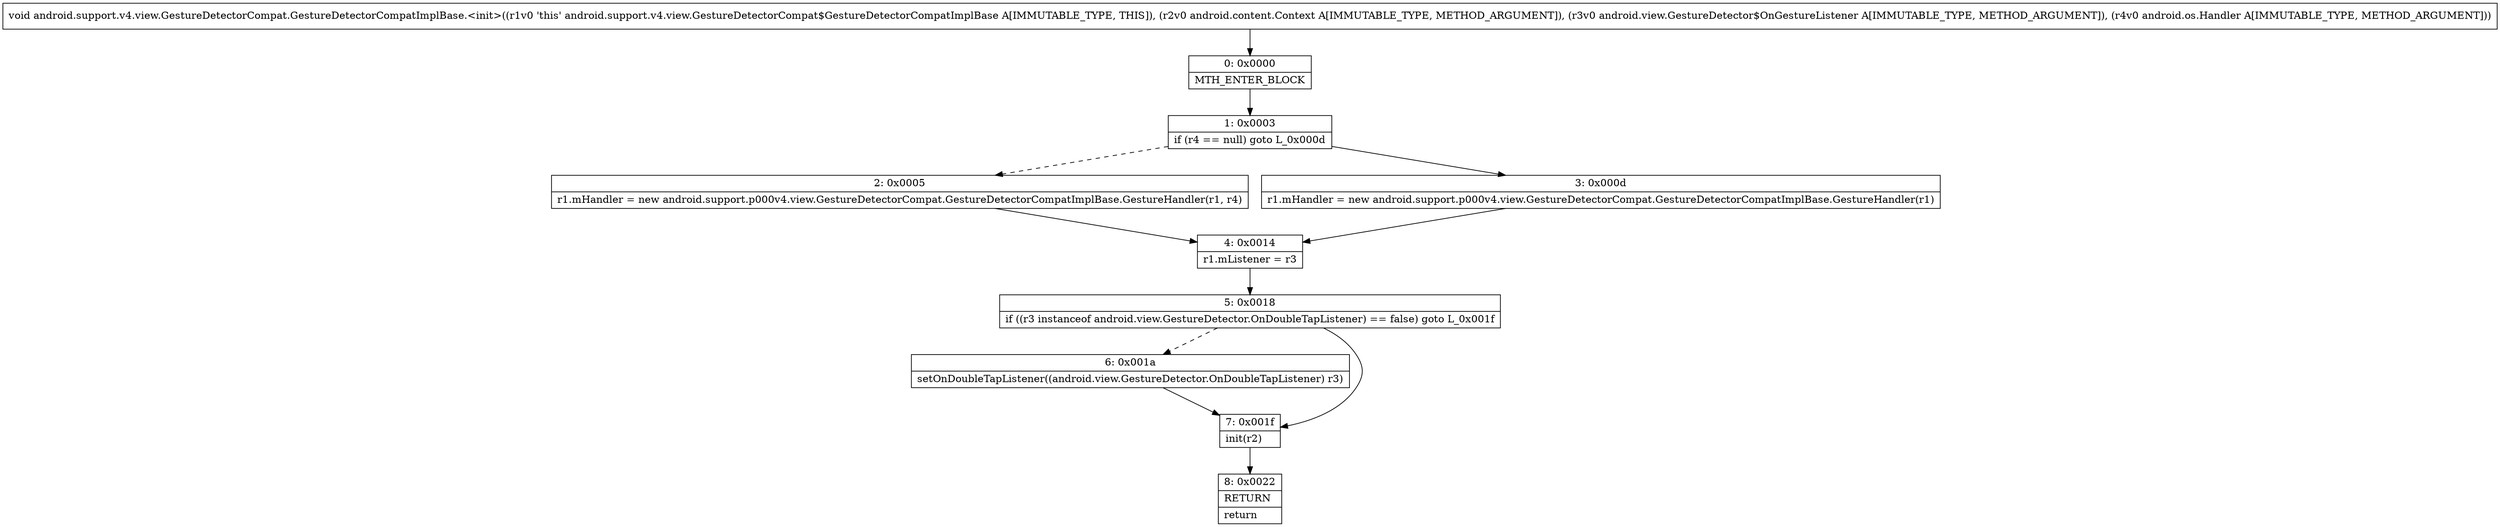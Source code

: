 digraph "CFG forandroid.support.v4.view.GestureDetectorCompat.GestureDetectorCompatImplBase.\<init\>(Landroid\/content\/Context;Landroid\/view\/GestureDetector$OnGestureListener;Landroid\/os\/Handler;)V" {
Node_0 [shape=record,label="{0\:\ 0x0000|MTH_ENTER_BLOCK\l}"];
Node_1 [shape=record,label="{1\:\ 0x0003|if (r4 == null) goto L_0x000d\l}"];
Node_2 [shape=record,label="{2\:\ 0x0005|r1.mHandler = new android.support.p000v4.view.GestureDetectorCompat.GestureDetectorCompatImplBase.GestureHandler(r1, r4)\l}"];
Node_3 [shape=record,label="{3\:\ 0x000d|r1.mHandler = new android.support.p000v4.view.GestureDetectorCompat.GestureDetectorCompatImplBase.GestureHandler(r1)\l}"];
Node_4 [shape=record,label="{4\:\ 0x0014|r1.mListener = r3\l}"];
Node_5 [shape=record,label="{5\:\ 0x0018|if ((r3 instanceof android.view.GestureDetector.OnDoubleTapListener) == false) goto L_0x001f\l}"];
Node_6 [shape=record,label="{6\:\ 0x001a|setOnDoubleTapListener((android.view.GestureDetector.OnDoubleTapListener) r3)\l}"];
Node_7 [shape=record,label="{7\:\ 0x001f|init(r2)\l}"];
Node_8 [shape=record,label="{8\:\ 0x0022|RETURN\l|return\l}"];
MethodNode[shape=record,label="{void android.support.v4.view.GestureDetectorCompat.GestureDetectorCompatImplBase.\<init\>((r1v0 'this' android.support.v4.view.GestureDetectorCompat$GestureDetectorCompatImplBase A[IMMUTABLE_TYPE, THIS]), (r2v0 android.content.Context A[IMMUTABLE_TYPE, METHOD_ARGUMENT]), (r3v0 android.view.GestureDetector$OnGestureListener A[IMMUTABLE_TYPE, METHOD_ARGUMENT]), (r4v0 android.os.Handler A[IMMUTABLE_TYPE, METHOD_ARGUMENT])) }"];
MethodNode -> Node_0;
Node_0 -> Node_1;
Node_1 -> Node_2[style=dashed];
Node_1 -> Node_3;
Node_2 -> Node_4;
Node_3 -> Node_4;
Node_4 -> Node_5;
Node_5 -> Node_6[style=dashed];
Node_5 -> Node_7;
Node_6 -> Node_7;
Node_7 -> Node_8;
}

